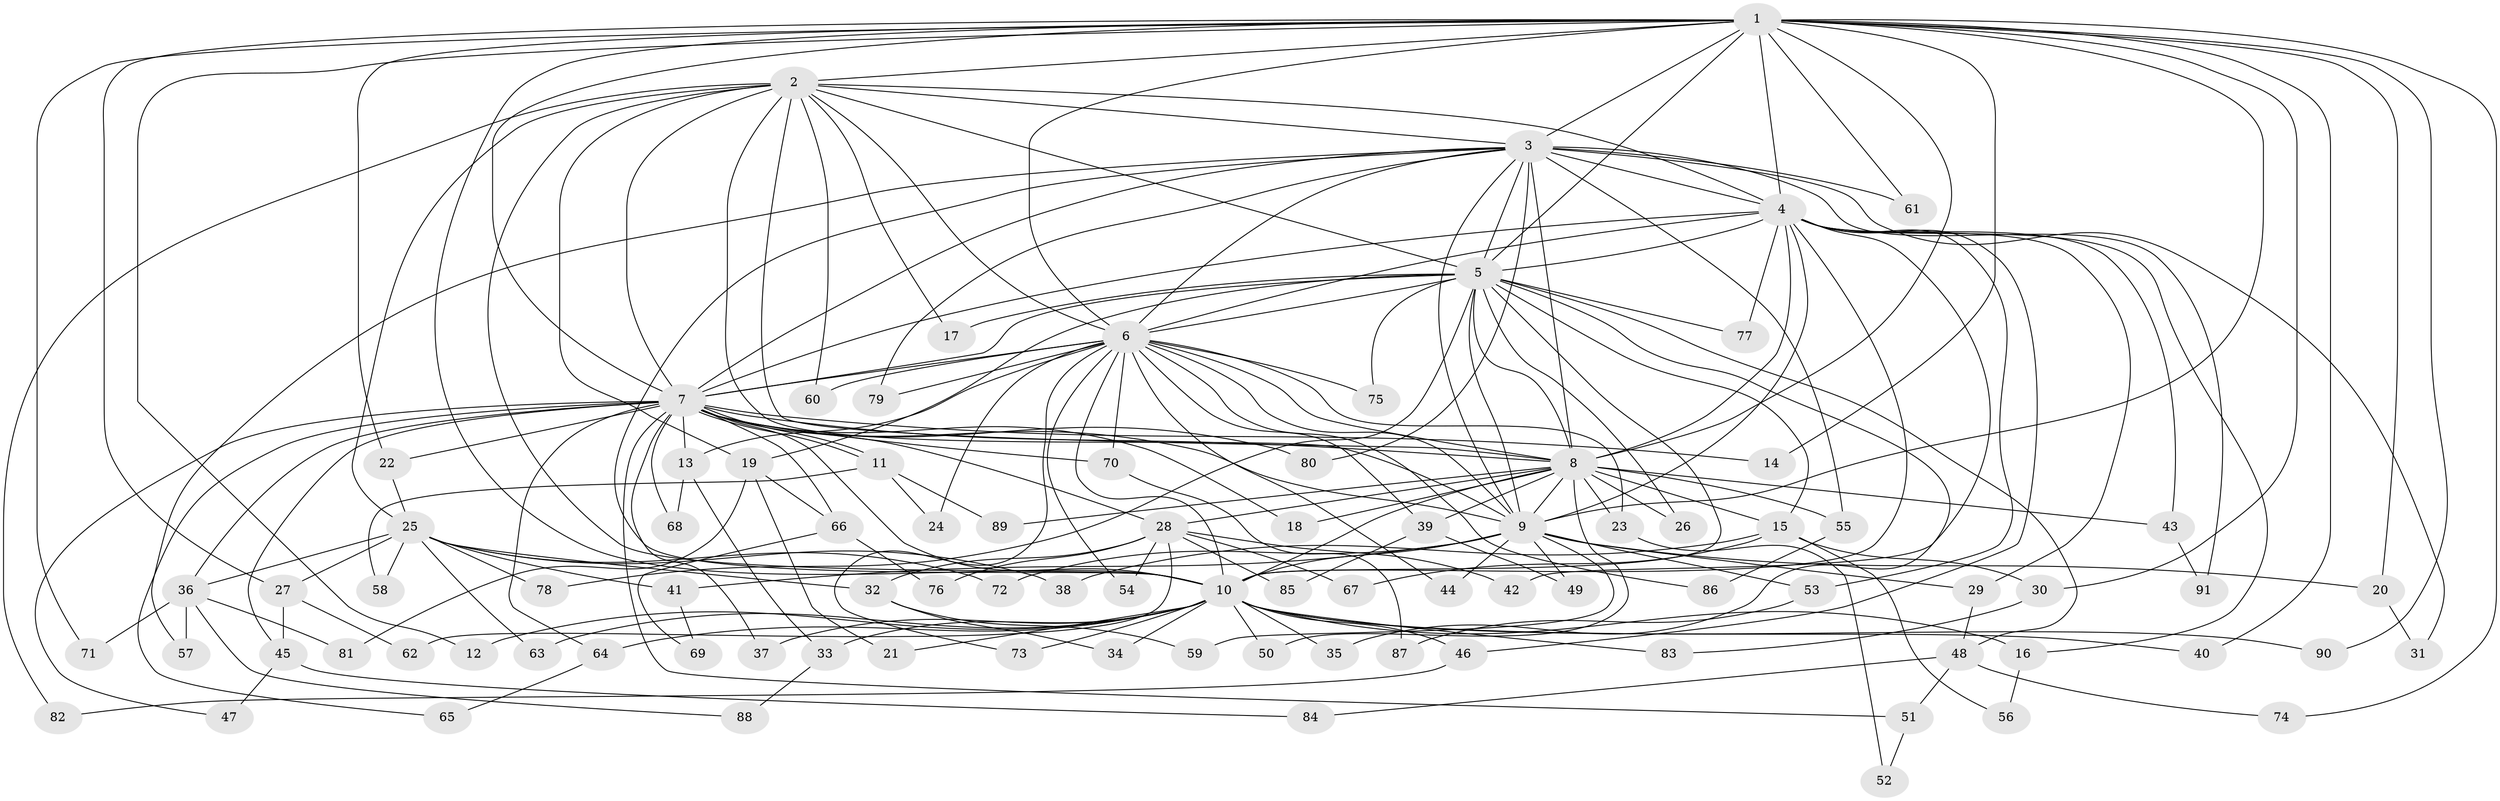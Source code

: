 // Generated by graph-tools (version 1.1) at 2025/49/03/09/25 03:49:40]
// undirected, 91 vertices, 207 edges
graph export_dot {
graph [start="1"]
  node [color=gray90,style=filled];
  1;
  2;
  3;
  4;
  5;
  6;
  7;
  8;
  9;
  10;
  11;
  12;
  13;
  14;
  15;
  16;
  17;
  18;
  19;
  20;
  21;
  22;
  23;
  24;
  25;
  26;
  27;
  28;
  29;
  30;
  31;
  32;
  33;
  34;
  35;
  36;
  37;
  38;
  39;
  40;
  41;
  42;
  43;
  44;
  45;
  46;
  47;
  48;
  49;
  50;
  51;
  52;
  53;
  54;
  55;
  56;
  57;
  58;
  59;
  60;
  61;
  62;
  63;
  64;
  65;
  66;
  67;
  68;
  69;
  70;
  71;
  72;
  73;
  74;
  75;
  76;
  77;
  78;
  79;
  80;
  81;
  82;
  83;
  84;
  85;
  86;
  87;
  88;
  89;
  90;
  91;
  1 -- 2;
  1 -- 3;
  1 -- 4;
  1 -- 5;
  1 -- 6;
  1 -- 7;
  1 -- 8;
  1 -- 9;
  1 -- 10;
  1 -- 12;
  1 -- 14;
  1 -- 20;
  1 -- 22;
  1 -- 27;
  1 -- 30;
  1 -- 40;
  1 -- 61;
  1 -- 71;
  1 -- 74;
  1 -- 90;
  2 -- 3;
  2 -- 4;
  2 -- 5;
  2 -- 6;
  2 -- 7;
  2 -- 8;
  2 -- 9;
  2 -- 10;
  2 -- 17;
  2 -- 19;
  2 -- 25;
  2 -- 60;
  2 -- 82;
  3 -- 4;
  3 -- 5;
  3 -- 6;
  3 -- 7;
  3 -- 8;
  3 -- 9;
  3 -- 10;
  3 -- 31;
  3 -- 55;
  3 -- 57;
  3 -- 61;
  3 -- 79;
  3 -- 80;
  3 -- 91;
  4 -- 5;
  4 -- 6;
  4 -- 7;
  4 -- 8;
  4 -- 9;
  4 -- 10;
  4 -- 16;
  4 -- 29;
  4 -- 42;
  4 -- 43;
  4 -- 46;
  4 -- 53;
  4 -- 77;
  5 -- 6;
  5 -- 7;
  5 -- 8;
  5 -- 9;
  5 -- 10;
  5 -- 15;
  5 -- 17;
  5 -- 19;
  5 -- 26;
  5 -- 35;
  5 -- 48;
  5 -- 75;
  5 -- 77;
  5 -- 78;
  6 -- 7;
  6 -- 8;
  6 -- 9;
  6 -- 10;
  6 -- 13;
  6 -- 23;
  6 -- 24;
  6 -- 39;
  6 -- 44;
  6 -- 54;
  6 -- 60;
  6 -- 70;
  6 -- 73;
  6 -- 75;
  6 -- 79;
  6 -- 86;
  7 -- 8;
  7 -- 9;
  7 -- 10;
  7 -- 11;
  7 -- 11;
  7 -- 13;
  7 -- 14;
  7 -- 18;
  7 -- 22;
  7 -- 28;
  7 -- 36;
  7 -- 37;
  7 -- 45;
  7 -- 47;
  7 -- 51;
  7 -- 64;
  7 -- 65;
  7 -- 66;
  7 -- 68;
  7 -- 70;
  7 -- 80;
  8 -- 9;
  8 -- 10;
  8 -- 15;
  8 -- 18;
  8 -- 23;
  8 -- 26;
  8 -- 28;
  8 -- 39;
  8 -- 43;
  8 -- 50;
  8 -- 55;
  8 -- 89;
  9 -- 10;
  9 -- 20;
  9 -- 29;
  9 -- 41;
  9 -- 44;
  9 -- 49;
  9 -- 53;
  9 -- 59;
  9 -- 72;
  10 -- 12;
  10 -- 16;
  10 -- 21;
  10 -- 33;
  10 -- 34;
  10 -- 35;
  10 -- 37;
  10 -- 40;
  10 -- 46;
  10 -- 50;
  10 -- 63;
  10 -- 64;
  10 -- 73;
  10 -- 83;
  10 -- 90;
  11 -- 24;
  11 -- 58;
  11 -- 89;
  13 -- 33;
  13 -- 68;
  15 -- 30;
  15 -- 38;
  15 -- 56;
  15 -- 67;
  16 -- 56;
  19 -- 21;
  19 -- 66;
  19 -- 81;
  20 -- 31;
  22 -- 25;
  23 -- 52;
  25 -- 27;
  25 -- 32;
  25 -- 36;
  25 -- 38;
  25 -- 41;
  25 -- 58;
  25 -- 63;
  25 -- 72;
  25 -- 78;
  27 -- 45;
  27 -- 62;
  28 -- 32;
  28 -- 42;
  28 -- 54;
  28 -- 62;
  28 -- 67;
  28 -- 76;
  28 -- 85;
  29 -- 48;
  30 -- 83;
  32 -- 34;
  32 -- 59;
  33 -- 88;
  36 -- 57;
  36 -- 71;
  36 -- 81;
  36 -- 88;
  39 -- 49;
  39 -- 85;
  41 -- 69;
  43 -- 91;
  45 -- 47;
  45 -- 84;
  46 -- 82;
  48 -- 51;
  48 -- 74;
  48 -- 84;
  51 -- 52;
  53 -- 87;
  55 -- 86;
  64 -- 65;
  66 -- 69;
  66 -- 76;
  70 -- 87;
}
